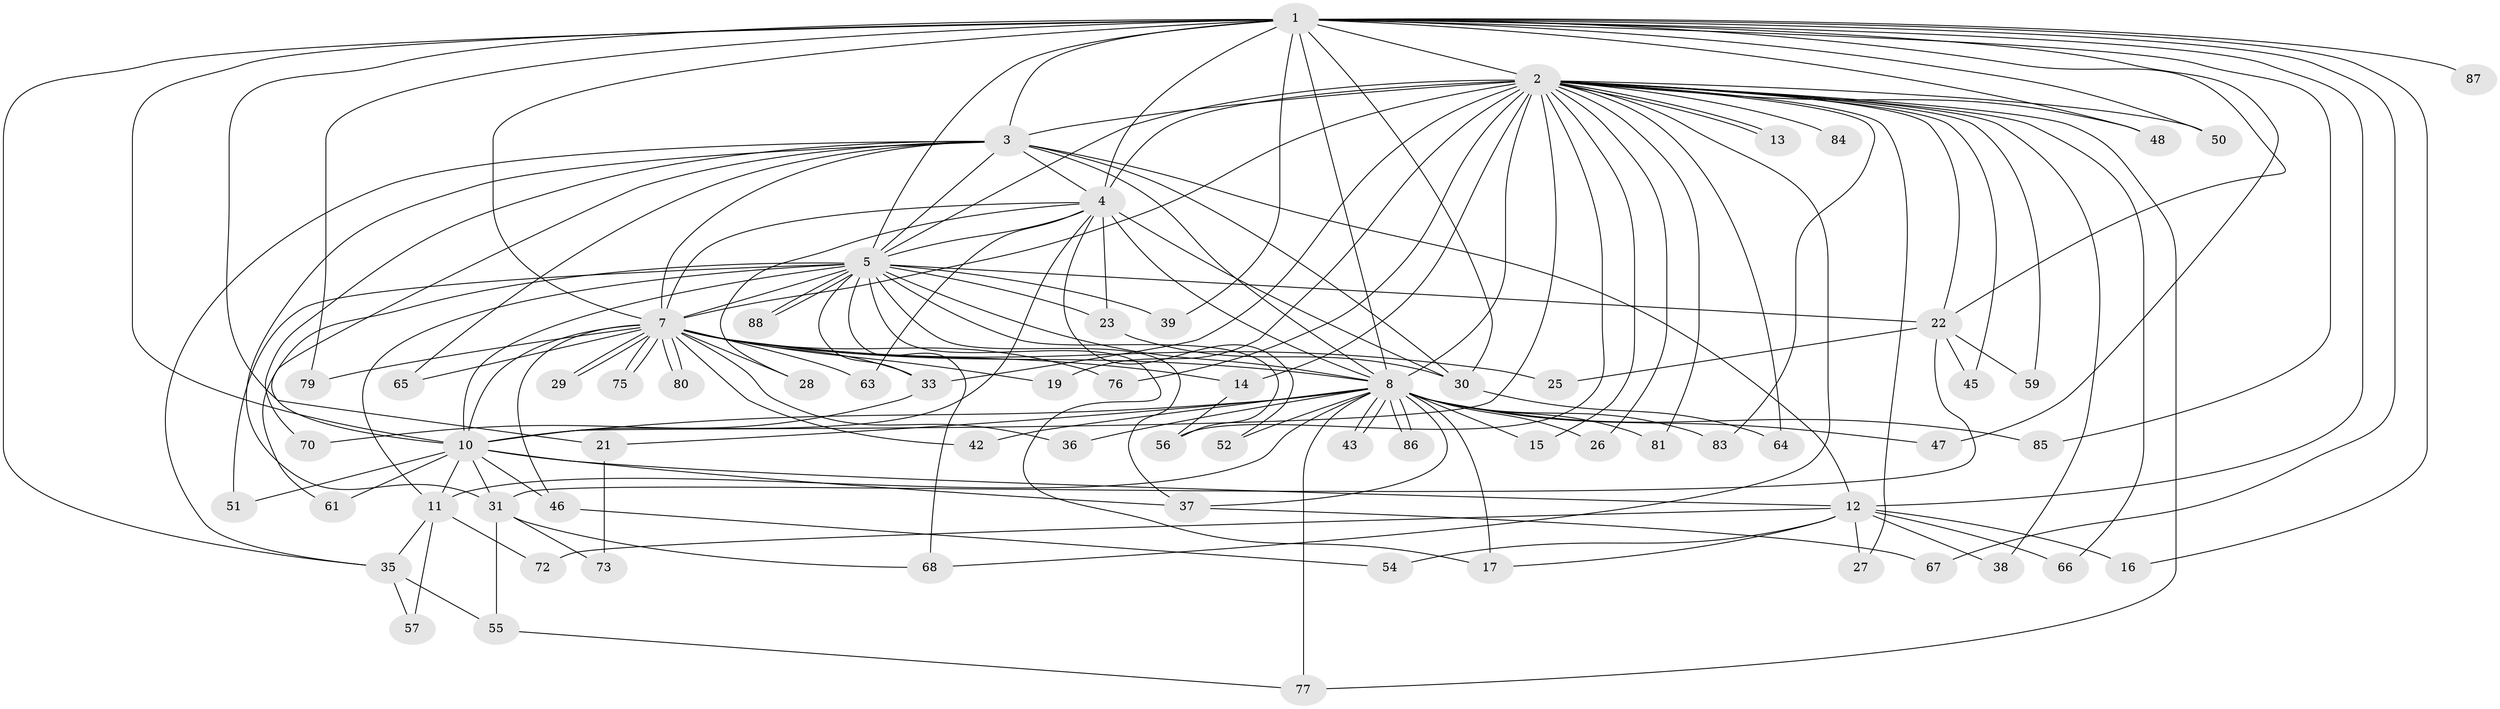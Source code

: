 // Generated by graph-tools (version 1.1) at 2025/51/02/27/25 19:51:53]
// undirected, 68 vertices, 159 edges
graph export_dot {
graph [start="1"]
  node [color=gray90,style=filled];
  1 [super="+9"];
  2 [super="+6"];
  3 [super="+34"];
  4 [super="+24"];
  5 [super="+41"];
  7 [super="+40"];
  8 [super="+53"];
  10 [super="+20"];
  11 [super="+18"];
  12 [super="+58"];
  13;
  14;
  15;
  16;
  17 [super="+44"];
  19;
  21;
  22 [super="+71"];
  23 [super="+69"];
  25;
  26;
  27;
  28;
  29;
  30 [super="+60"];
  31 [super="+32"];
  33 [super="+78"];
  35 [super="+82"];
  36;
  37 [super="+49"];
  38;
  39;
  42;
  43;
  45;
  46;
  47;
  48;
  50;
  51;
  52;
  54;
  55;
  56 [super="+62"];
  57;
  59;
  61;
  63;
  64;
  65;
  66;
  67;
  68 [super="+74"];
  70;
  72;
  73;
  75;
  76;
  77 [super="+89"];
  79;
  80;
  81;
  83;
  84;
  85;
  86;
  87;
  88;
  1 -- 2 [weight=4];
  1 -- 3 [weight=3];
  1 -- 4 [weight=2];
  1 -- 5 [weight=2];
  1 -- 7 [weight=3];
  1 -- 8 [weight=2];
  1 -- 10 [weight=3];
  1 -- 12;
  1 -- 16;
  1 -- 39;
  1 -- 50;
  1 -- 87 [weight=2];
  1 -- 67;
  1 -- 79;
  1 -- 21;
  1 -- 85;
  1 -- 35;
  1 -- 47;
  1 -- 48;
  1 -- 22;
  1 -- 30;
  2 -- 3 [weight=2];
  2 -- 4 [weight=2];
  2 -- 5 [weight=2];
  2 -- 7 [weight=2];
  2 -- 8 [weight=3];
  2 -- 10 [weight=2];
  2 -- 13;
  2 -- 13;
  2 -- 14;
  2 -- 15;
  2 -- 22;
  2 -- 26;
  2 -- 27;
  2 -- 33;
  2 -- 38;
  2 -- 48;
  2 -- 56;
  2 -- 59;
  2 -- 64;
  2 -- 66;
  2 -- 76;
  2 -- 81;
  2 -- 68;
  2 -- 77;
  2 -- 19;
  2 -- 83;
  2 -- 84;
  2 -- 45;
  2 -- 50;
  3 -- 4;
  3 -- 5;
  3 -- 7;
  3 -- 8;
  3 -- 10;
  3 -- 12;
  3 -- 30;
  3 -- 31;
  3 -- 65;
  3 -- 70;
  3 -- 35;
  4 -- 5;
  4 -- 7;
  4 -- 8 [weight=2];
  4 -- 10;
  4 -- 23;
  4 -- 28;
  4 -- 30;
  4 -- 63;
  4 -- 52;
  5 -- 7;
  5 -- 8 [weight=2];
  5 -- 10;
  5 -- 17;
  5 -- 22;
  5 -- 23;
  5 -- 33;
  5 -- 37;
  5 -- 39;
  5 -- 51;
  5 -- 61;
  5 -- 88;
  5 -- 88;
  5 -- 68;
  5 -- 11;
  5 -- 56;
  7 -- 8;
  7 -- 10;
  7 -- 14;
  7 -- 19;
  7 -- 25;
  7 -- 28;
  7 -- 29;
  7 -- 29;
  7 -- 36;
  7 -- 42;
  7 -- 46;
  7 -- 63;
  7 -- 75;
  7 -- 75;
  7 -- 76;
  7 -- 79;
  7 -- 80;
  7 -- 80;
  7 -- 65;
  7 -- 33;
  8 -- 10;
  8 -- 11;
  8 -- 15;
  8 -- 17;
  8 -- 21;
  8 -- 26;
  8 -- 36;
  8 -- 42;
  8 -- 43;
  8 -- 43;
  8 -- 47;
  8 -- 52;
  8 -- 77;
  8 -- 83;
  8 -- 85;
  8 -- 86;
  8 -- 86;
  8 -- 81;
  8 -- 37;
  10 -- 11;
  10 -- 31;
  10 -- 37;
  10 -- 46;
  10 -- 51;
  10 -- 61;
  10 -- 12;
  11 -- 35;
  11 -- 72;
  11 -- 57;
  12 -- 16;
  12 -- 27;
  12 -- 38;
  12 -- 54;
  12 -- 66;
  12 -- 72;
  12 -- 17;
  14 -- 56;
  21 -- 73;
  22 -- 25;
  22 -- 45;
  22 -- 59;
  22 -- 31;
  23 -- 30;
  30 -- 64;
  31 -- 55;
  31 -- 68;
  31 -- 73;
  33 -- 70;
  35 -- 55;
  35 -- 57;
  37 -- 67;
  46 -- 54;
  55 -- 77;
}

